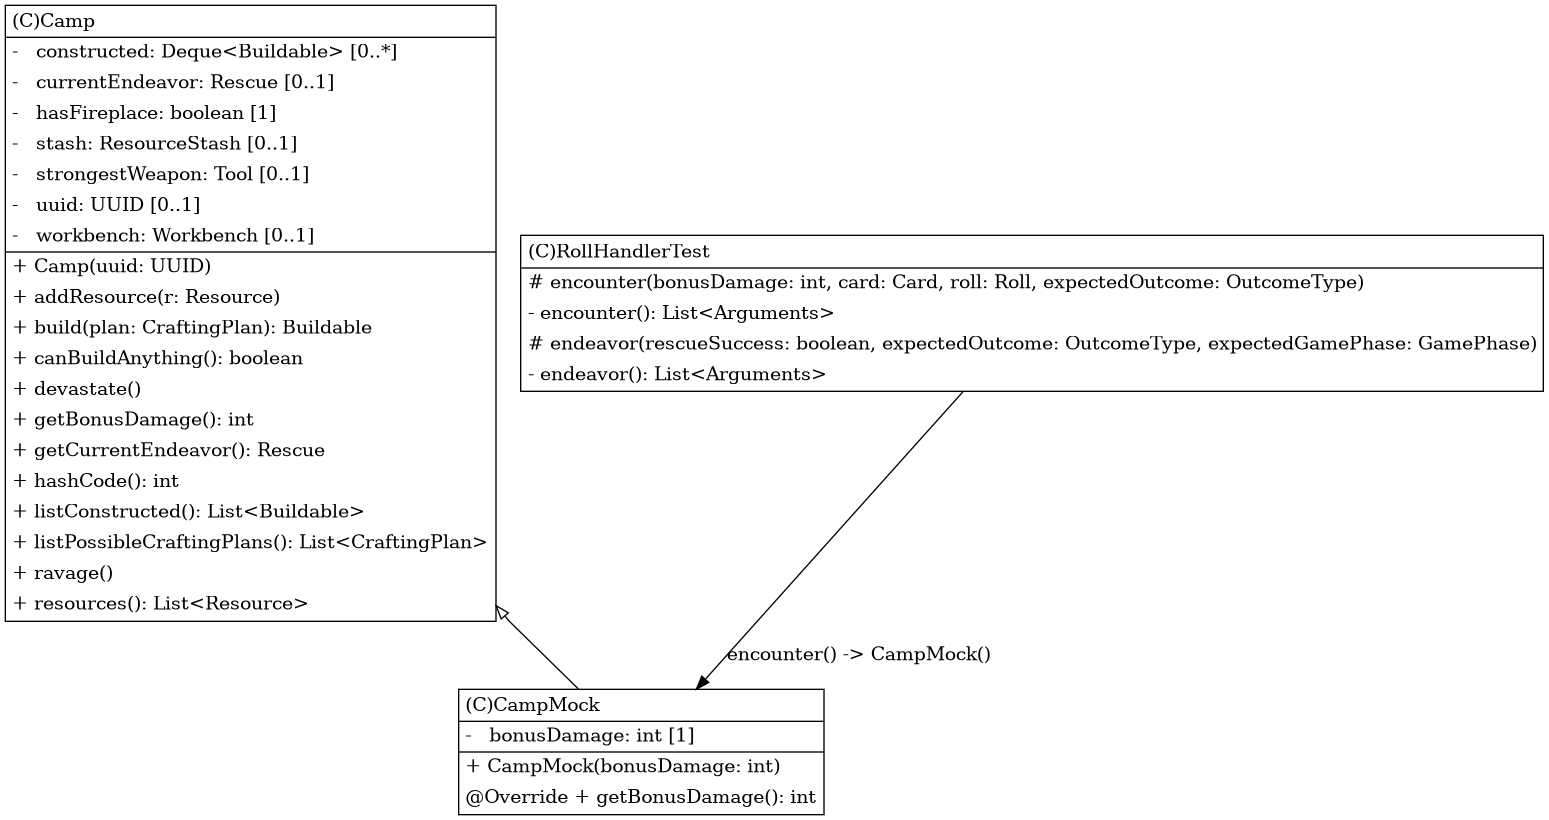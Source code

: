 @startuml

/' diagram meta data start
config=StructureConfiguration;
{
  "projectClassification": {
    "searchMode": "OpenProject", // OpenProject, AllProjects
    "includedProjects": "",
    "pathEndKeywords": "*.impl",
    "isClientPath": "",
    "isClientName": "",
    "isTestPath": "",
    "isTestName": "",
    "isMappingPath": "",
    "isMappingName": "",
    "isDataAccessPath": "",
    "isDataAccessName": "",
    "isDataStructurePath": "",
    "isDataStructureName": "",
    "isInterfaceStructuresPath": "",
    "isInterfaceStructuresName": "",
    "isEntryPointPath": "",
    "isEntryPointName": "",
    "treatFinalFieldsAsMandatory": false
  },
  "graphRestriction": {
    "classPackageExcludeFilter": "",
    "classPackageIncludeFilter": "",
    "classNameExcludeFilter": "",
    "classNameIncludeFilter": "",
    "methodNameExcludeFilter": "",
    "methodNameIncludeFilter": "",
    "removeByInheritance": "", // inheritance/annotation based filtering is done in a second step
    "removeByAnnotation": "",
    "removeByClassPackage": "", // cleanup the graph after inheritance/annotation based filtering is done
    "removeByClassName": "",
    "cutMappings": false,
    "cutEnum": false,
    "cutTests": false,
    "cutClient": false,
    "cutDataAccess": false,
    "cutInterfaceStructures": false,
    "cutDataStructures": false,
    "cutGetterAndSetter": false,
    "cutConstructors": false
  },
  "graphTraversal": {
    "forwardDepth": 1,
    "backwardDepth": 1,
    "classPackageExcludeFilter": "",
    "classPackageIncludeFilter": "",
    "classNameExcludeFilter": "",
    "classNameIncludeFilter": "",
    "methodNameExcludeFilter": "",
    "methodNameIncludeFilter": "",
    "hideMappings": false,
    "hideDataStructures": false,
    "hidePrivateMethods": false,
    "hideInterfaceCalls": false, // indirection: implementation -> interface (is hidden) -> implementation
    "onlyShowApplicationEntryPoints": false, // root node is included
    "useMethodCallsForStructureDiagram": "BothDirections" // ForwardOnly, BothDirections, No
  },
  "details": {
    "aggregation": "GroupByClass", // ByClass, GroupByClass, None
    "showClassGenericTypes": true,
    "showMethods": true,
    "showMethodParameterNames": true,
    "showMethodParameterTypes": true,
    "showMethodReturnType": true,
    "showPackageLevels": 0,
    "showDetailedClassStructure": true
  },
  "rootClass": "de.dhbw.karlsruhe.ase.application.CampMock",
  "extensionCallbackMethod": "" // qualified.class.name#methodName - signature: public static String method(String)
}
diagram meta data end '/



digraph g {
    rankdir="TB"
    splines=polyline
    

'nodes

Camp1135820194[
	label=<<TABLE BORDER="1" CELLBORDER="0" CELLPADDING="4" CELLSPACING="0">
<TR><TD ALIGN="LEFT" >(C)Camp</TD></TR>
<HR/>
<TR><TD ALIGN="LEFT" >-   constructed: Deque&lt;Buildable&gt; [0..*]</TD></TR>
<TR><TD ALIGN="LEFT" >-   currentEndeavor: Rescue [0..1]</TD></TR>
<TR><TD ALIGN="LEFT" >-   hasFireplace: boolean [1]</TD></TR>
<TR><TD ALIGN="LEFT" >-   stash: ResourceStash [0..1]</TD></TR>
<TR><TD ALIGN="LEFT" >-   strongestWeapon: Tool [0..1]</TD></TR>
<TR><TD ALIGN="LEFT" >-   uuid: UUID [0..1]</TD></TR>
<TR><TD ALIGN="LEFT" >-   workbench: Workbench [0..1]</TD></TR>
<HR/>
<TR><TD ALIGN="LEFT" >+ Camp(uuid: UUID)</TD></TR>
<TR><TD ALIGN="LEFT" >+ addResource(r: Resource)</TD></TR>
<TR><TD ALIGN="LEFT" >+ build(plan: CraftingPlan): Buildable</TD></TR>
<TR><TD ALIGN="LEFT" >+ canBuildAnything(): boolean</TD></TR>
<TR><TD ALIGN="LEFT" >+ devastate()</TD></TR>
<TR><TD ALIGN="LEFT" >+ getBonusDamage(): int</TD></TR>
<TR><TD ALIGN="LEFT" >+ getCurrentEndeavor(): Rescue</TD></TR>
<TR><TD ALIGN="LEFT" >+ hashCode(): int</TD></TR>
<TR><TD ALIGN="LEFT" >+ listConstructed(): List&lt;Buildable&gt;</TD></TR>
<TR><TD ALIGN="LEFT" >+ listPossibleCraftingPlans(): List&lt;CraftingPlan&gt;</TD></TR>
<TR><TD ALIGN="LEFT" >+ ravage()</TD></TR>
<TR><TD ALIGN="LEFT" >+ resources(): List&lt;Resource&gt;</TD></TR>
</TABLE>>
	style=filled
	margin=0
	shape=plaintext
	fillcolor="#FFFFFF"
];

RollHandlerTest1052887806[
	label=<<TABLE BORDER="1" CELLBORDER="0" CELLPADDING="4" CELLSPACING="0">
<TR><TD ALIGN="LEFT" >(C)RollHandlerTest</TD></TR>
<HR/>
<TR><TD ALIGN="LEFT" ># encounter(bonusDamage: int, card: Card, roll: Roll, expectedOutcome: OutcomeType)</TD></TR>
<TR><TD ALIGN="LEFT" >- encounter(): List&lt;Arguments&gt;</TD></TR>
<TR><TD ALIGN="LEFT" ># endeavor(rescueSuccess: boolean, expectedOutcome: OutcomeType, expectedGamePhase: GamePhase)</TD></TR>
<TR><TD ALIGN="LEFT" >- endeavor(): List&lt;Arguments&gt;</TD></TR>
</TABLE>>
	style=filled
	margin=0
	shape=plaintext
	fillcolor="#FFFFFF"
];

CampMock1052887806[
	label=<<TABLE BORDER="1" CELLBORDER="0" CELLPADDING="4" CELLSPACING="0">
<TR><TD ALIGN="LEFT" >(C)CampMock</TD></TR>
<HR/>
<TR><TD ALIGN="LEFT" >-   bonusDamage: int [1]</TD></TR>
<HR/>
<TR><TD ALIGN="LEFT" >+ CampMock(bonusDamage: int)</TD></TR>
<TR><TD ALIGN="LEFT" >@Override + getBonusDamage(): int</TD></TR>
</TABLE>>
	style=filled
	margin=0
	shape=plaintext
	fillcolor="#FFFFFF"
];



'edges    
Camp1135820194 -> CampMock1052887806[arrowhead=none, arrowtail=empty, dir=both];
RollHandlerTest1052887806 -> CampMock1052887806[label="encounter() -> CampMock()"];

}
@enduml